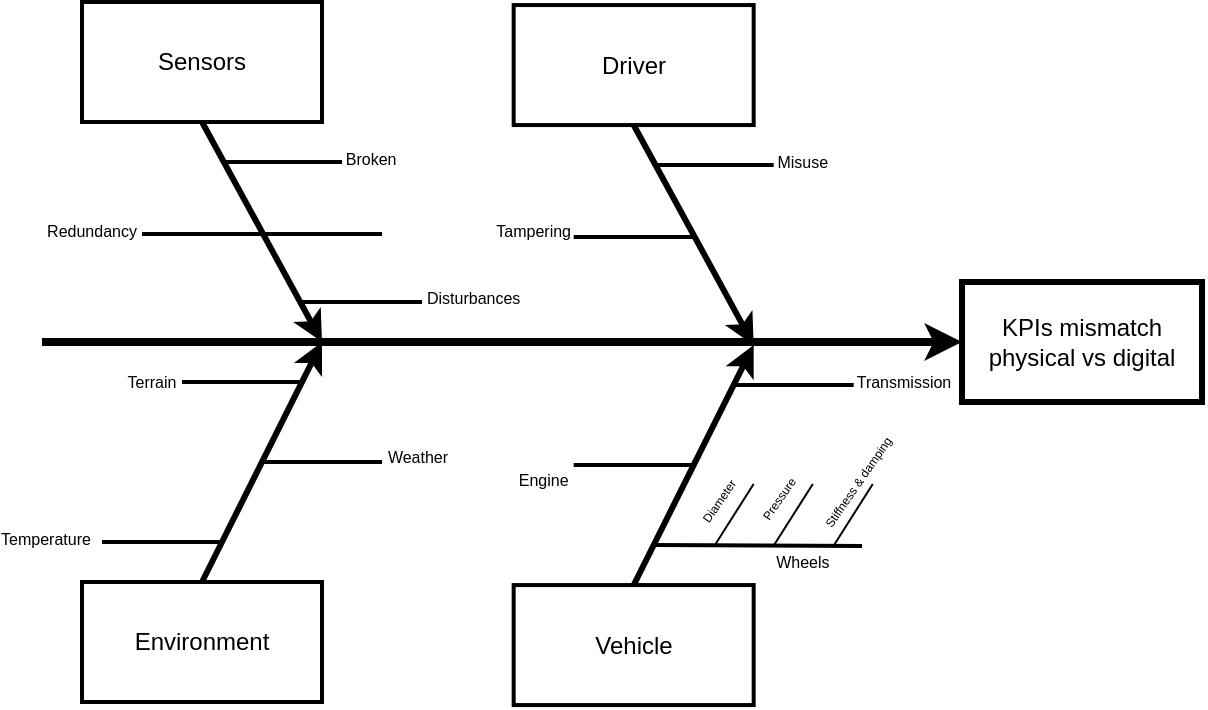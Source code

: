 <mxfile version="21.3.2" type="github">
  <diagram name="Page-1" id="4fc8d65c-f3f6-feb3-4d1c-02f59d9f9886">
    <mxGraphModel dx="1041" dy="558" grid="1" gridSize="10" guides="1" tooltips="1" connect="1" arrows="1" fold="1" page="1" pageScale="1" pageWidth="826" pageHeight="1169" background="none" math="0" shadow="0">
      <root>
        <mxCell id="0" />
        <mxCell id="1" parent="0" />
        <mxCell id="8" value="KPIs mismatch physical vs digital" style="whiteSpace=wrap;strokeWidth=3" parent="1" vertex="1">
          <mxGeometry x="603" y="250" width="120" height="60" as="geometry" />
        </mxCell>
        <mxCell id="9" value="" style="edgeStyle=none;strokeWidth=4" parent="1" target="8" edge="1">
          <mxGeometry width="100" height="100" relative="1" as="geometry">
            <mxPoint x="143" y="280" as="sourcePoint" />
            <mxPoint x="143" y="230" as="targetPoint" />
          </mxGeometry>
        </mxCell>
        <mxCell id="114" value="Temperature" style="text;spacingTop=-5;fontSize=8;align=center;verticalAlign=middle;points=[]" parent="1" vertex="1">
          <mxGeometry x="129.998" y="371.0" width="30" height="20.0" as="geometry" />
        </mxCell>
        <mxCell id="117" value="Terrain" style="text;spacingTop=-5;fontSize=8;align=center;verticalAlign=middle;points=[]" parent="1" vertex="1">
          <mxGeometry x="182.998" y="292.5" width="30" height="20.0" as="geometry" />
        </mxCell>
        <mxCell id="137" value="Weather" style="text;spacingTop=-5;fontSize=8;align=center;verticalAlign=middle;points=[]" parent="1" vertex="1">
          <mxGeometry x="316.002" y="329.862" width="30" height="20.0" as="geometry" />
        </mxCell>
        <mxCell id="143" value="Sensors" style="whiteSpace=wrap;strokeWidth=2" parent="1" vertex="1">
          <mxGeometry x="163" y="110.0" width="120" height="60" as="geometry" />
        </mxCell>
        <mxCell id="144" value="Environment" style="whiteSpace=wrap;strokeWidth=2" parent="1" vertex="1">
          <mxGeometry x="163" y="400.0" width="120" height="60" as="geometry" />
        </mxCell>
        <mxCell id="145" value="" style="edgeStyle=none;exitX=0.5;exitY=1;strokeWidth=3" parent="1" source="143" edge="1">
          <mxGeometry width="100" height="100" relative="1" as="geometry">
            <mxPoint x="223" y="190.0" as="sourcePoint" />
            <mxPoint x="283" y="280.0" as="targetPoint" />
          </mxGeometry>
        </mxCell>
        <mxCell id="146" value="" style="edgeStyle=none;exitX=0.5;exitY=0;strokeWidth=3" parent="1" edge="1">
          <mxGeometry width="100" height="100" relative="1" as="geometry">
            <mxPoint x="223.0" y="400.0" as="sourcePoint" />
            <mxPoint x="283" y="280.0" as="targetPoint" />
          </mxGeometry>
        </mxCell>
        <mxCell id="148" value="" style="edgeStyle=none;endArrow=none;strokeWidth=2" parent="1" edge="1">
          <mxGeometry width="100" height="100" relative="1" as="geometry">
            <mxPoint x="193" y="226.0" as="sourcePoint" />
            <mxPoint x="253.0" y="226.0" as="targetPoint" />
          </mxGeometry>
        </mxCell>
        <mxCell id="150" value="" style="edgeStyle=none;endArrow=none;strokeWidth=2" parent="1" edge="1">
          <mxGeometry width="100" height="100" relative="1" as="geometry">
            <mxPoint x="233" y="190.0" as="sourcePoint" />
            <mxPoint x="293" y="190.0" as="targetPoint" />
          </mxGeometry>
        </mxCell>
        <mxCell id="151" value="" style="edgeStyle=none;endArrow=none;strokeWidth=2" parent="1" edge="1">
          <mxGeometry width="100" height="100" relative="1" as="geometry">
            <mxPoint x="253.0" y="226.0" as="sourcePoint" />
            <mxPoint x="313" y="226.0" as="targetPoint" />
          </mxGeometry>
        </mxCell>
        <mxCell id="152" value="" style="edgeStyle=none;endArrow=none;strokeWidth=2" parent="1" edge="1">
          <mxGeometry width="100" height="100" relative="1" as="geometry">
            <mxPoint x="273.0" y="260.0" as="sourcePoint" />
            <mxPoint x="333" y="260.0" as="targetPoint" />
          </mxGeometry>
        </mxCell>
        <mxCell id="153" value="" style="edgeStyle=none;endArrow=none;strokeWidth=2" parent="1" edge="1">
          <mxGeometry width="100" height="100" relative="1" as="geometry">
            <mxPoint x="213" y="300.0" as="sourcePoint" />
            <mxPoint x="273.0" y="300.0" as="targetPoint" />
          </mxGeometry>
        </mxCell>
        <mxCell id="155" value="" style="edgeStyle=none;endArrow=none;strokeWidth=2" parent="1" edge="1">
          <mxGeometry width="100" height="100" relative="1" as="geometry">
            <mxPoint x="173.0" y="380.0" as="sourcePoint" />
            <mxPoint x="233" y="380.0" as="targetPoint" />
          </mxGeometry>
        </mxCell>
        <mxCell id="157" value="" style="edgeStyle=none;endArrow=none;strokeWidth=2" parent="1" edge="1">
          <mxGeometry width="100" height="100" relative="1" as="geometry">
            <mxPoint x="253.0" y="340.0" as="sourcePoint" />
            <mxPoint x="313" y="340.0" as="targetPoint" />
          </mxGeometry>
        </mxCell>
        <mxCell id="176" value="Redundancy" style="text;spacingTop=-5;fontSize=8;align=center;verticalAlign=middle;points=[]" parent="1" vertex="1">
          <mxGeometry x="153.0" y="217.0" width="30" height="20.0" as="geometry" />
        </mxCell>
        <mxCell id="198" value="Broken" style="text;spacingTop=-5;fontSize=8;align=center;verticalAlign=middle;points=[]" parent="1" vertex="1">
          <mxGeometry x="292.583" y="180.972" width="30" height="20.0" as="geometry" />
        </mxCell>
        <mxCell id="200" value="Disturbances" style="text;spacingTop=-5;fontSize=8;align=center;verticalAlign=middle;points=[]" parent="1" vertex="1">
          <mxGeometry x="343.833" y="250.412" width="30" height="20.0" as="geometry" />
        </mxCell>
        <mxCell id="204" value="Driver" style="whiteSpace=wrap;strokeWidth=2" parent="1" vertex="1">
          <mxGeometry x="378.833" y="111.528" width="120" height="60" as="geometry" />
        </mxCell>
        <mxCell id="205" value="Vehicle" style="whiteSpace=wrap;strokeWidth=2" parent="1" vertex="1">
          <mxGeometry x="378.833" y="401.528" width="120" height="60" as="geometry" />
        </mxCell>
        <mxCell id="206" value="" style="edgeStyle=none;exitX=0.5;exitY=1;strokeWidth=3" parent="1" source="204" edge="1">
          <mxGeometry width="100" height="100" relative="1" as="geometry">
            <mxPoint x="438.833" y="191.528" as="sourcePoint" />
            <mxPoint x="498.833" y="281.528" as="targetPoint" />
          </mxGeometry>
        </mxCell>
        <mxCell id="207" value="" style="edgeStyle=none;exitX=0.5;exitY=0;strokeWidth=3" parent="1" edge="1">
          <mxGeometry width="100" height="100" relative="1" as="geometry">
            <mxPoint x="438.833" y="401.528" as="sourcePoint" />
            <mxPoint x="498.833" y="281.528" as="targetPoint" />
          </mxGeometry>
        </mxCell>
        <mxCell id="209" value="" style="edgeStyle=none;endArrow=none;strokeWidth=2" parent="1" edge="1">
          <mxGeometry width="100" height="100" relative="1" as="geometry">
            <mxPoint x="408.833" y="227.528" as="sourcePoint" />
            <mxPoint x="468.833" y="227.528" as="targetPoint" />
          </mxGeometry>
        </mxCell>
        <mxCell id="211" value="" style="edgeStyle=none;endArrow=none;strokeWidth=2" parent="1" edge="1">
          <mxGeometry width="100" height="100" relative="1" as="geometry">
            <mxPoint x="448.833" y="191.528" as="sourcePoint" />
            <mxPoint x="508.833" y="191.528" as="targetPoint" />
          </mxGeometry>
        </mxCell>
        <mxCell id="215" value="" style="edgeStyle=none;endArrow=none;strokeWidth=2" parent="1" edge="1">
          <mxGeometry width="100" height="100" relative="1" as="geometry">
            <mxPoint x="408.833" y="341.528" as="sourcePoint" />
            <mxPoint x="468.833" y="341.528" as="targetPoint" />
          </mxGeometry>
        </mxCell>
        <mxCell id="217" value="" style="edgeStyle=none;endArrow=none;strokeWidth=2" parent="1" edge="1">
          <mxGeometry width="100" height="100" relative="1" as="geometry">
            <mxPoint x="488.833" y="301.528" as="sourcePoint" />
            <mxPoint x="548.833" y="301.528" as="targetPoint" />
          </mxGeometry>
        </mxCell>
        <mxCell id="219" value="" style="edgeStyle=none;endArrow=none;strokeWidth=2" parent="1" edge="1">
          <mxGeometry width="100" height="100" relative="1" as="geometry">
            <mxPoint x="448.833" y="381.528" as="sourcePoint" />
            <mxPoint x="553" y="382" as="targetPoint" />
          </mxGeometry>
        </mxCell>
        <mxCell id="236" value="" style="edgeStyle=none;endArrow=none;" parent="1" edge="1">
          <mxGeometry width="100" height="100" relative="1" as="geometry">
            <mxPoint x="478.833" y="382.498" as="sourcePoint" />
            <mxPoint x="498.83" y="350.97" as="targetPoint" />
          </mxGeometry>
        </mxCell>
        <mxCell id="237" value="Tampering" style="text;spacingTop=-5;fontSize=8;align=center;verticalAlign=middle;points=[]" parent="1" vertex="1">
          <mxGeometry x="373.833" y="216.998" width="30" height="20.0" as="geometry" />
        </mxCell>
        <mxCell id="241" value="Engine" style="text;spacingTop=-5;fontSize=8;align=center;verticalAlign=middle;points=[]" parent="1" vertex="1">
          <mxGeometry x="378.833" y="341.528" width="30" height="20.0" as="geometry" />
        </mxCell>
        <mxCell id="247" value="Diameter" style="text;spacingTop=-5;fontSize=6;align=center;verticalAlign=middle;points=[];rotation=-55.3;" parent="1" vertex="1">
          <mxGeometry x="468.833" y="351.004" width="30" height="20.0" as="geometry" />
        </mxCell>
        <mxCell id="259" value="Misuse" style="text;spacingTop=-5;fontSize=8;align=center;verticalAlign=middle;points=[]" parent="1" vertex="1">
          <mxGeometry x="508.417" y="182.5" width="30" height="20.0" as="geometry" />
        </mxCell>
        <mxCell id="262" value="Transmission" style="text;spacingTop=-5;fontSize=8;align=center;verticalAlign=middle;points=[]" parent="1" vertex="1">
          <mxGeometry x="558.997" y="292.5" width="30" height="20.0" as="geometry" />
        </mxCell>
        <mxCell id="264" value="Wheels" style="text;spacingTop=-5;fontSize=8;align=center;verticalAlign=middle;points=[]" parent="1" vertex="1">
          <mxGeometry x="508.417" y="382.5" width="30" height="20.0" as="geometry" />
        </mxCell>
        <mxCell id="godoSaM92aSsc83_txL4-265" value="" style="edgeStyle=none;endArrow=none;" edge="1" parent="1">
          <mxGeometry width="100" height="100" relative="1" as="geometry">
            <mxPoint x="508.413" y="382.498" as="sourcePoint" />
            <mxPoint x="528.41" y="350.97" as="targetPoint" />
          </mxGeometry>
        </mxCell>
        <mxCell id="godoSaM92aSsc83_txL4-266" value="" style="edgeStyle=none;endArrow=none;" edge="1" parent="1">
          <mxGeometry width="100" height="100" relative="1" as="geometry">
            <mxPoint x="538.413" y="382.498" as="sourcePoint" />
            <mxPoint x="558.41" y="350.97" as="targetPoint" />
          </mxGeometry>
        </mxCell>
        <mxCell id="godoSaM92aSsc83_txL4-268" value="Pressure" style="text;spacingTop=-5;fontSize=6;align=center;verticalAlign=middle;points=[];rotation=-55.3;" vertex="1" parent="1">
          <mxGeometry x="498.833" y="349.864" width="30" height="20.0" as="geometry" />
        </mxCell>
        <mxCell id="godoSaM92aSsc83_txL4-269" value="Stiffness &amp; damping" style="text;spacingTop=-5;fontSize=6;align=center;verticalAlign=middle;points=[];rotation=-55.3;" vertex="1" parent="1">
          <mxGeometry x="538.413" y="341.524" width="30" height="20.0" as="geometry" />
        </mxCell>
      </root>
    </mxGraphModel>
  </diagram>
</mxfile>
